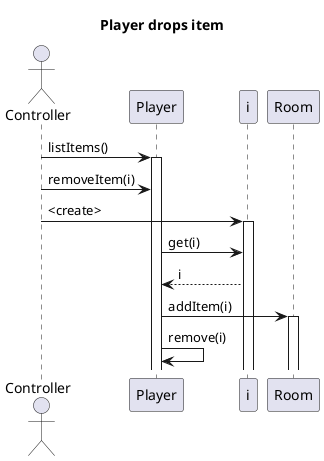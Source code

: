 @startuml
title Player drops item

actor Controller as c


c -> Player : listItems()
Activate Player
c -> Player : removeItem(i)
c -> i : <create>
activate i
Player -> i: get(i)
i --> Player : i
Player -> Room : addItem(i)
activate Room
Player -> Player : remove(i)

@enduml